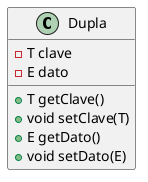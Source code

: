 @startuml
class Dupla {
- T clave
- E dato
+ T getClave()
+ void setClave(T)
+ E getDato()
+ void setDato(E)
}


@enduml